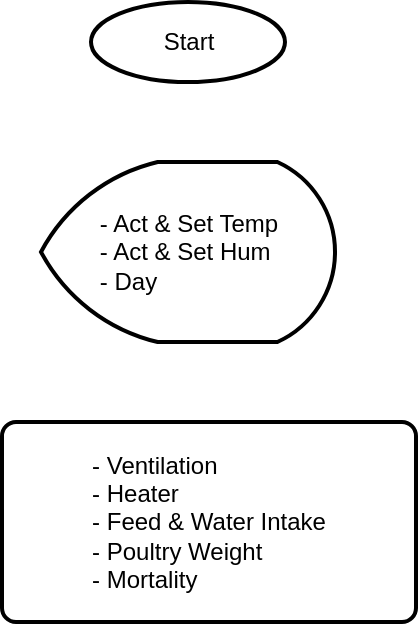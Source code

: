 <mxfile version="14.2.9" type="github">
  <diagram id="4b8B7t62UnRBll9i-h0t" name="Page-1">
    <mxGraphModel dx="920" dy="832" grid="1" gridSize="10" guides="1" tooltips="1" connect="1" arrows="1" fold="1" page="1" pageScale="1" pageWidth="827" pageHeight="1169" math="0" shadow="0">
      <root>
        <mxCell id="0" />
        <mxCell id="1" parent="0" />
        <mxCell id="nWrx_Je1hRrxJOOSR_ZM-3" value="&lt;div align=&quot;left&quot;&gt;- Act &amp;amp; Set Temp&lt;/div&gt;&lt;div align=&quot;left&quot;&gt;- Act &amp;amp; Set Hum&lt;/div&gt;&lt;div align=&quot;left&quot;&gt;- Day&lt;br&gt;&lt;/div&gt;" style="strokeWidth=2;html=1;shape=mxgraph.flowchart.display;whiteSpace=wrap;" vertex="1" parent="1">
          <mxGeometry x="169.5" y="120" width="147" height="90" as="geometry" />
        </mxCell>
        <mxCell id="nWrx_Je1hRrxJOOSR_ZM-4" value="&lt;div align=&quot;left&quot;&gt;- Ventilation&lt;/div&gt;&lt;div align=&quot;left&quot;&gt;- Heater&lt;/div&gt;&lt;div align=&quot;left&quot;&gt;- Feed &amp;amp; Water Intake&lt;/div&gt;&lt;div align=&quot;left&quot;&gt;- Poultry Weight&lt;br&gt;&lt;/div&gt;&lt;div align=&quot;left&quot;&gt;- Mortality&lt;br&gt;&lt;/div&gt;" style="rounded=1;whiteSpace=wrap;html=1;absoluteArcSize=1;arcSize=14;strokeWidth=2;align=center;" vertex="1" parent="1">
          <mxGeometry x="150" y="250" width="207" height="100" as="geometry" />
        </mxCell>
        <mxCell id="nWrx_Je1hRrxJOOSR_ZM-5" value="Start" style="strokeWidth=2;html=1;shape=mxgraph.flowchart.start_1;whiteSpace=wrap;" vertex="1" parent="1">
          <mxGeometry x="194.5" y="40" width="97" height="40" as="geometry" />
        </mxCell>
      </root>
    </mxGraphModel>
  </diagram>
</mxfile>
